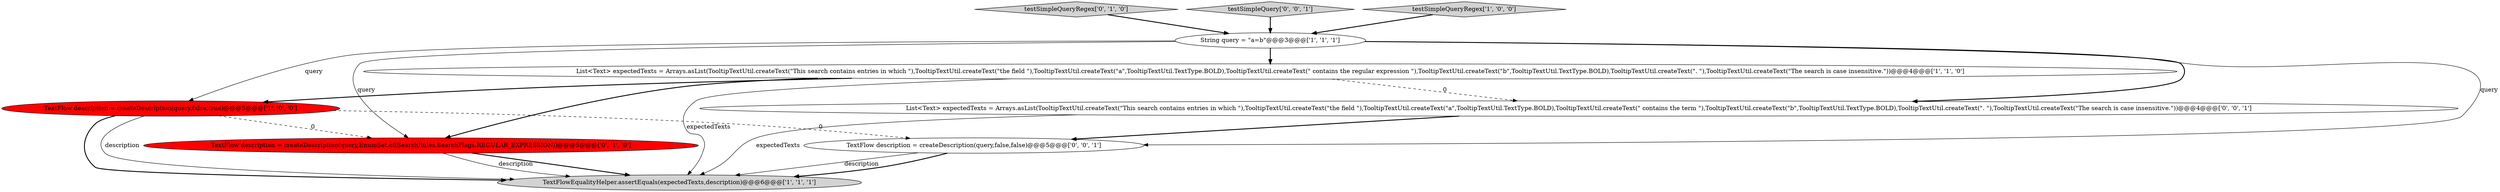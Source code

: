 digraph {
3 [style = filled, label = "TextFlowEqualityHelper.assertEquals(expectedTexts,description)@@@6@@@['1', '1', '1']", fillcolor = lightgray, shape = ellipse image = "AAA0AAABBB1BBB"];
2 [style = filled, label = "TextFlow description = createDescription(query,false,true)@@@5@@@['1', '0', '0']", fillcolor = red, shape = ellipse image = "AAA1AAABBB1BBB"];
7 [style = filled, label = "TextFlow description = createDescription(query,false,false)@@@5@@@['0', '0', '1']", fillcolor = white, shape = ellipse image = "AAA0AAABBB3BBB"];
8 [style = filled, label = "List<Text> expectedTexts = Arrays.asList(TooltipTextUtil.createText(\"This search contains entries in which \"),TooltipTextUtil.createText(\"the field \"),TooltipTextUtil.createText(\"a\",TooltipTextUtil.TextType.BOLD),TooltipTextUtil.createText(\" contains the term \"),TooltipTextUtil.createText(\"b\",TooltipTextUtil.TextType.BOLD),TooltipTextUtil.createText(\". \"),TooltipTextUtil.createText(\"The search is case insensitive.\"))@@@4@@@['0', '0', '1']", fillcolor = white, shape = ellipse image = "AAA0AAABBB3BBB"];
5 [style = filled, label = "testSimpleQueryRegex['0', '1', '0']", fillcolor = lightgray, shape = diamond image = "AAA0AAABBB2BBB"];
6 [style = filled, label = "TextFlow description = createDescription(query,EnumSet.of(SearchRules.SearchFlags.REGULAR_EXPRESSION))@@@5@@@['0', '1', '0']", fillcolor = red, shape = ellipse image = "AAA1AAABBB2BBB"];
0 [style = filled, label = "List<Text> expectedTexts = Arrays.asList(TooltipTextUtil.createText(\"This search contains entries in which \"),TooltipTextUtil.createText(\"the field \"),TooltipTextUtil.createText(\"a\",TooltipTextUtil.TextType.BOLD),TooltipTextUtil.createText(\" contains the regular expression \"),TooltipTextUtil.createText(\"b\",TooltipTextUtil.TextType.BOLD),TooltipTextUtil.createText(\". \"),TooltipTextUtil.createText(\"The search is case insensitive.\"))@@@4@@@['1', '1', '0']", fillcolor = white, shape = ellipse image = "AAA0AAABBB1BBB"];
9 [style = filled, label = "testSimpleQuery['0', '0', '1']", fillcolor = lightgray, shape = diamond image = "AAA0AAABBB3BBB"];
4 [style = filled, label = "String query = \"a=b\"@@@3@@@['1', '1', '1']", fillcolor = white, shape = ellipse image = "AAA0AAABBB1BBB"];
1 [style = filled, label = "testSimpleQueryRegex['1', '0', '0']", fillcolor = lightgray, shape = diamond image = "AAA0AAABBB1BBB"];
6->3 [style = bold, label=""];
1->4 [style = bold, label=""];
0->6 [style = bold, label=""];
7->3 [style = solid, label="description"];
9->4 [style = bold, label=""];
2->3 [style = bold, label=""];
0->2 [style = bold, label=""];
0->3 [style = solid, label="expectedTexts"];
4->6 [style = solid, label="query"];
4->7 [style = solid, label="query"];
2->7 [style = dashed, label="0"];
7->3 [style = bold, label=""];
8->7 [style = bold, label=""];
4->0 [style = bold, label=""];
5->4 [style = bold, label=""];
2->6 [style = dashed, label="0"];
6->3 [style = solid, label="description"];
4->8 [style = bold, label=""];
0->8 [style = dashed, label="0"];
8->3 [style = solid, label="expectedTexts"];
4->2 [style = solid, label="query"];
2->3 [style = solid, label="description"];
}
